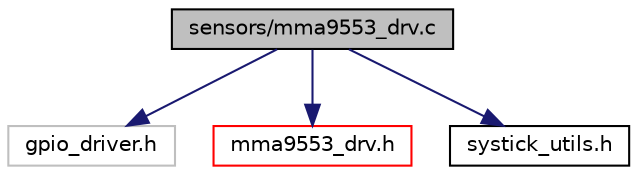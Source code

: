 digraph "sensors/mma9553_drv.c"
{
  edge [fontname="Helvetica",fontsize="10",labelfontname="Helvetica",labelfontsize="10"];
  node [fontname="Helvetica",fontsize="10",shape=record];
  Node0 [label="sensors/mma9553_drv.c",height=0.2,width=0.4,color="black", fillcolor="grey75", style="filled", fontcolor="black"];
  Node0 -> Node1 [color="midnightblue",fontsize="10",style="solid",fontname="Helvetica"];
  Node1 [label="gpio_driver.h",height=0.2,width=0.4,color="grey75", fillcolor="white", style="filled"];
  Node0 -> Node2 [color="midnightblue",fontsize="10",style="solid",fontname="Helvetica"];
  Node2 [label="mma9553_drv.h",height=0.2,width=0.4,color="red", fillcolor="white", style="filled",URL="$mma9553__drv_8h.html",tooltip="The mma9553_drv.h file describes the MMA9553L driver interface and structures. "];
  Node0 -> Node14 [color="midnightblue",fontsize="10",style="solid",fontname="Helvetica"];
  Node14 [label="systick_utils.h",height=0.2,width=0.4,color="black", fillcolor="white", style="filled",URL="$systick__utils_8h.html",tooltip="ARM Systick Utilities. "];
}
